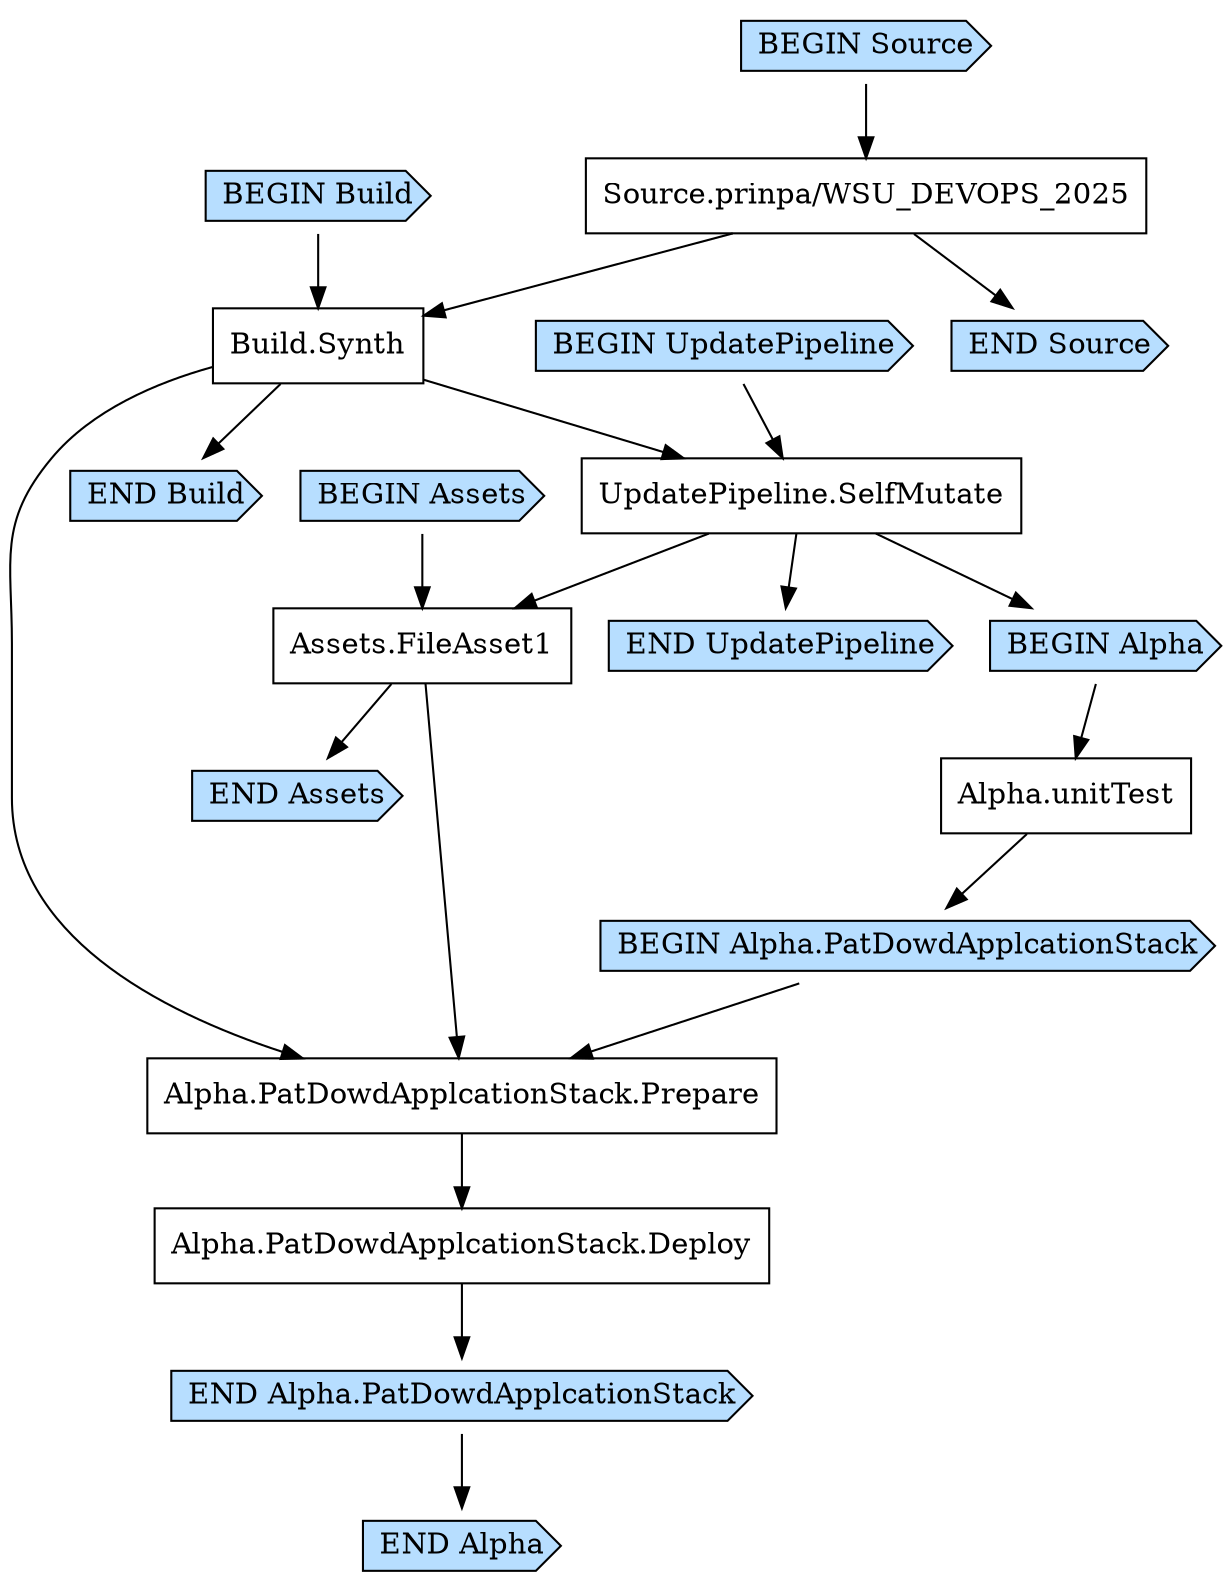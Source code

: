digraph G {
  # Arrows represent an "unlocks" relationship (opposite of dependency). So chosen
  # because the layout looks more natural that way.
  # To represent subgraph dependencies, subgraphs are represented by BEGIN/END nodes.
  # To render: `dot -Tsvg PatDowdPipelineStackPatPipeline64BAE7E7.dot > graph.svg`, open in a browser.
  node [shape="box"];
"BEGIN Build" [shape="cds", style="filled", fillcolor="#b7deff"];
"END Build" [shape="cds", style="filled", fillcolor="#b7deff"];
"Build.Synth";
"Source.prinpa/WSU_DEVOPS_2025" -> "Build.Synth";
"BEGIN Build" -> "Build.Synth";
"Build.Synth" -> "END Build";
"BEGIN UpdatePipeline" [shape="cds", style="filled", fillcolor="#b7deff"];
"END UpdatePipeline" [shape="cds", style="filled", fillcolor="#b7deff"];
"UpdatePipeline.SelfMutate";
"Build.Synth" -> "UpdatePipeline.SelfMutate";
"BEGIN UpdatePipeline" -> "UpdatePipeline.SelfMutate";
"UpdatePipeline.SelfMutate" -> "END UpdatePipeline";
"BEGIN Assets" [shape="cds", style="filled", fillcolor="#b7deff"];
"END Assets" [shape="cds", style="filled", fillcolor="#b7deff"];
"Assets.FileAsset1";
"UpdatePipeline.SelfMutate" -> "Assets.FileAsset1";
"BEGIN Assets" -> "Assets.FileAsset1";
"Assets.FileAsset1" -> "END Assets";
"BEGIN Alpha" [shape="cds", style="filled", fillcolor="#b7deff"];
"END Alpha" [shape="cds", style="filled", fillcolor="#b7deff"];
"UpdatePipeline.SelfMutate" -> "BEGIN Alpha";
"BEGIN Alpha.PatDowdApplcationStack" [shape="cds", style="filled", fillcolor="#b7deff"];
"END Alpha.PatDowdApplcationStack" [shape="cds", style="filled", fillcolor="#b7deff"];
"Alpha.unitTest" -> "BEGIN Alpha.PatDowdApplcationStack";
"Alpha.PatDowdApplcationStack.Deploy";
"Alpha.PatDowdApplcationStack.Prepare" -> "Alpha.PatDowdApplcationStack.Deploy";
"Alpha.PatDowdApplcationStack.Prepare";
"Build.Synth" -> "Alpha.PatDowdApplcationStack.Prepare";
"Assets.FileAsset1" -> "Alpha.PatDowdApplcationStack.Prepare";
"BEGIN Alpha.PatDowdApplcationStack" -> "Alpha.PatDowdApplcationStack.Prepare";
"Alpha.PatDowdApplcationStack.Deploy" -> "END Alpha.PatDowdApplcationStack";
"Alpha.unitTest";
"BEGIN Alpha" -> "Alpha.unitTest";
"END Alpha.PatDowdApplcationStack" -> "END Alpha";
"BEGIN Source" [shape="cds", style="filled", fillcolor="#b7deff"];
"END Source" [shape="cds", style="filled", fillcolor="#b7deff"];
"Source.prinpa/WSU_DEVOPS_2025";
"BEGIN Source" -> "Source.prinpa/WSU_DEVOPS_2025";
"Source.prinpa/WSU_DEVOPS_2025" -> "END Source";
}